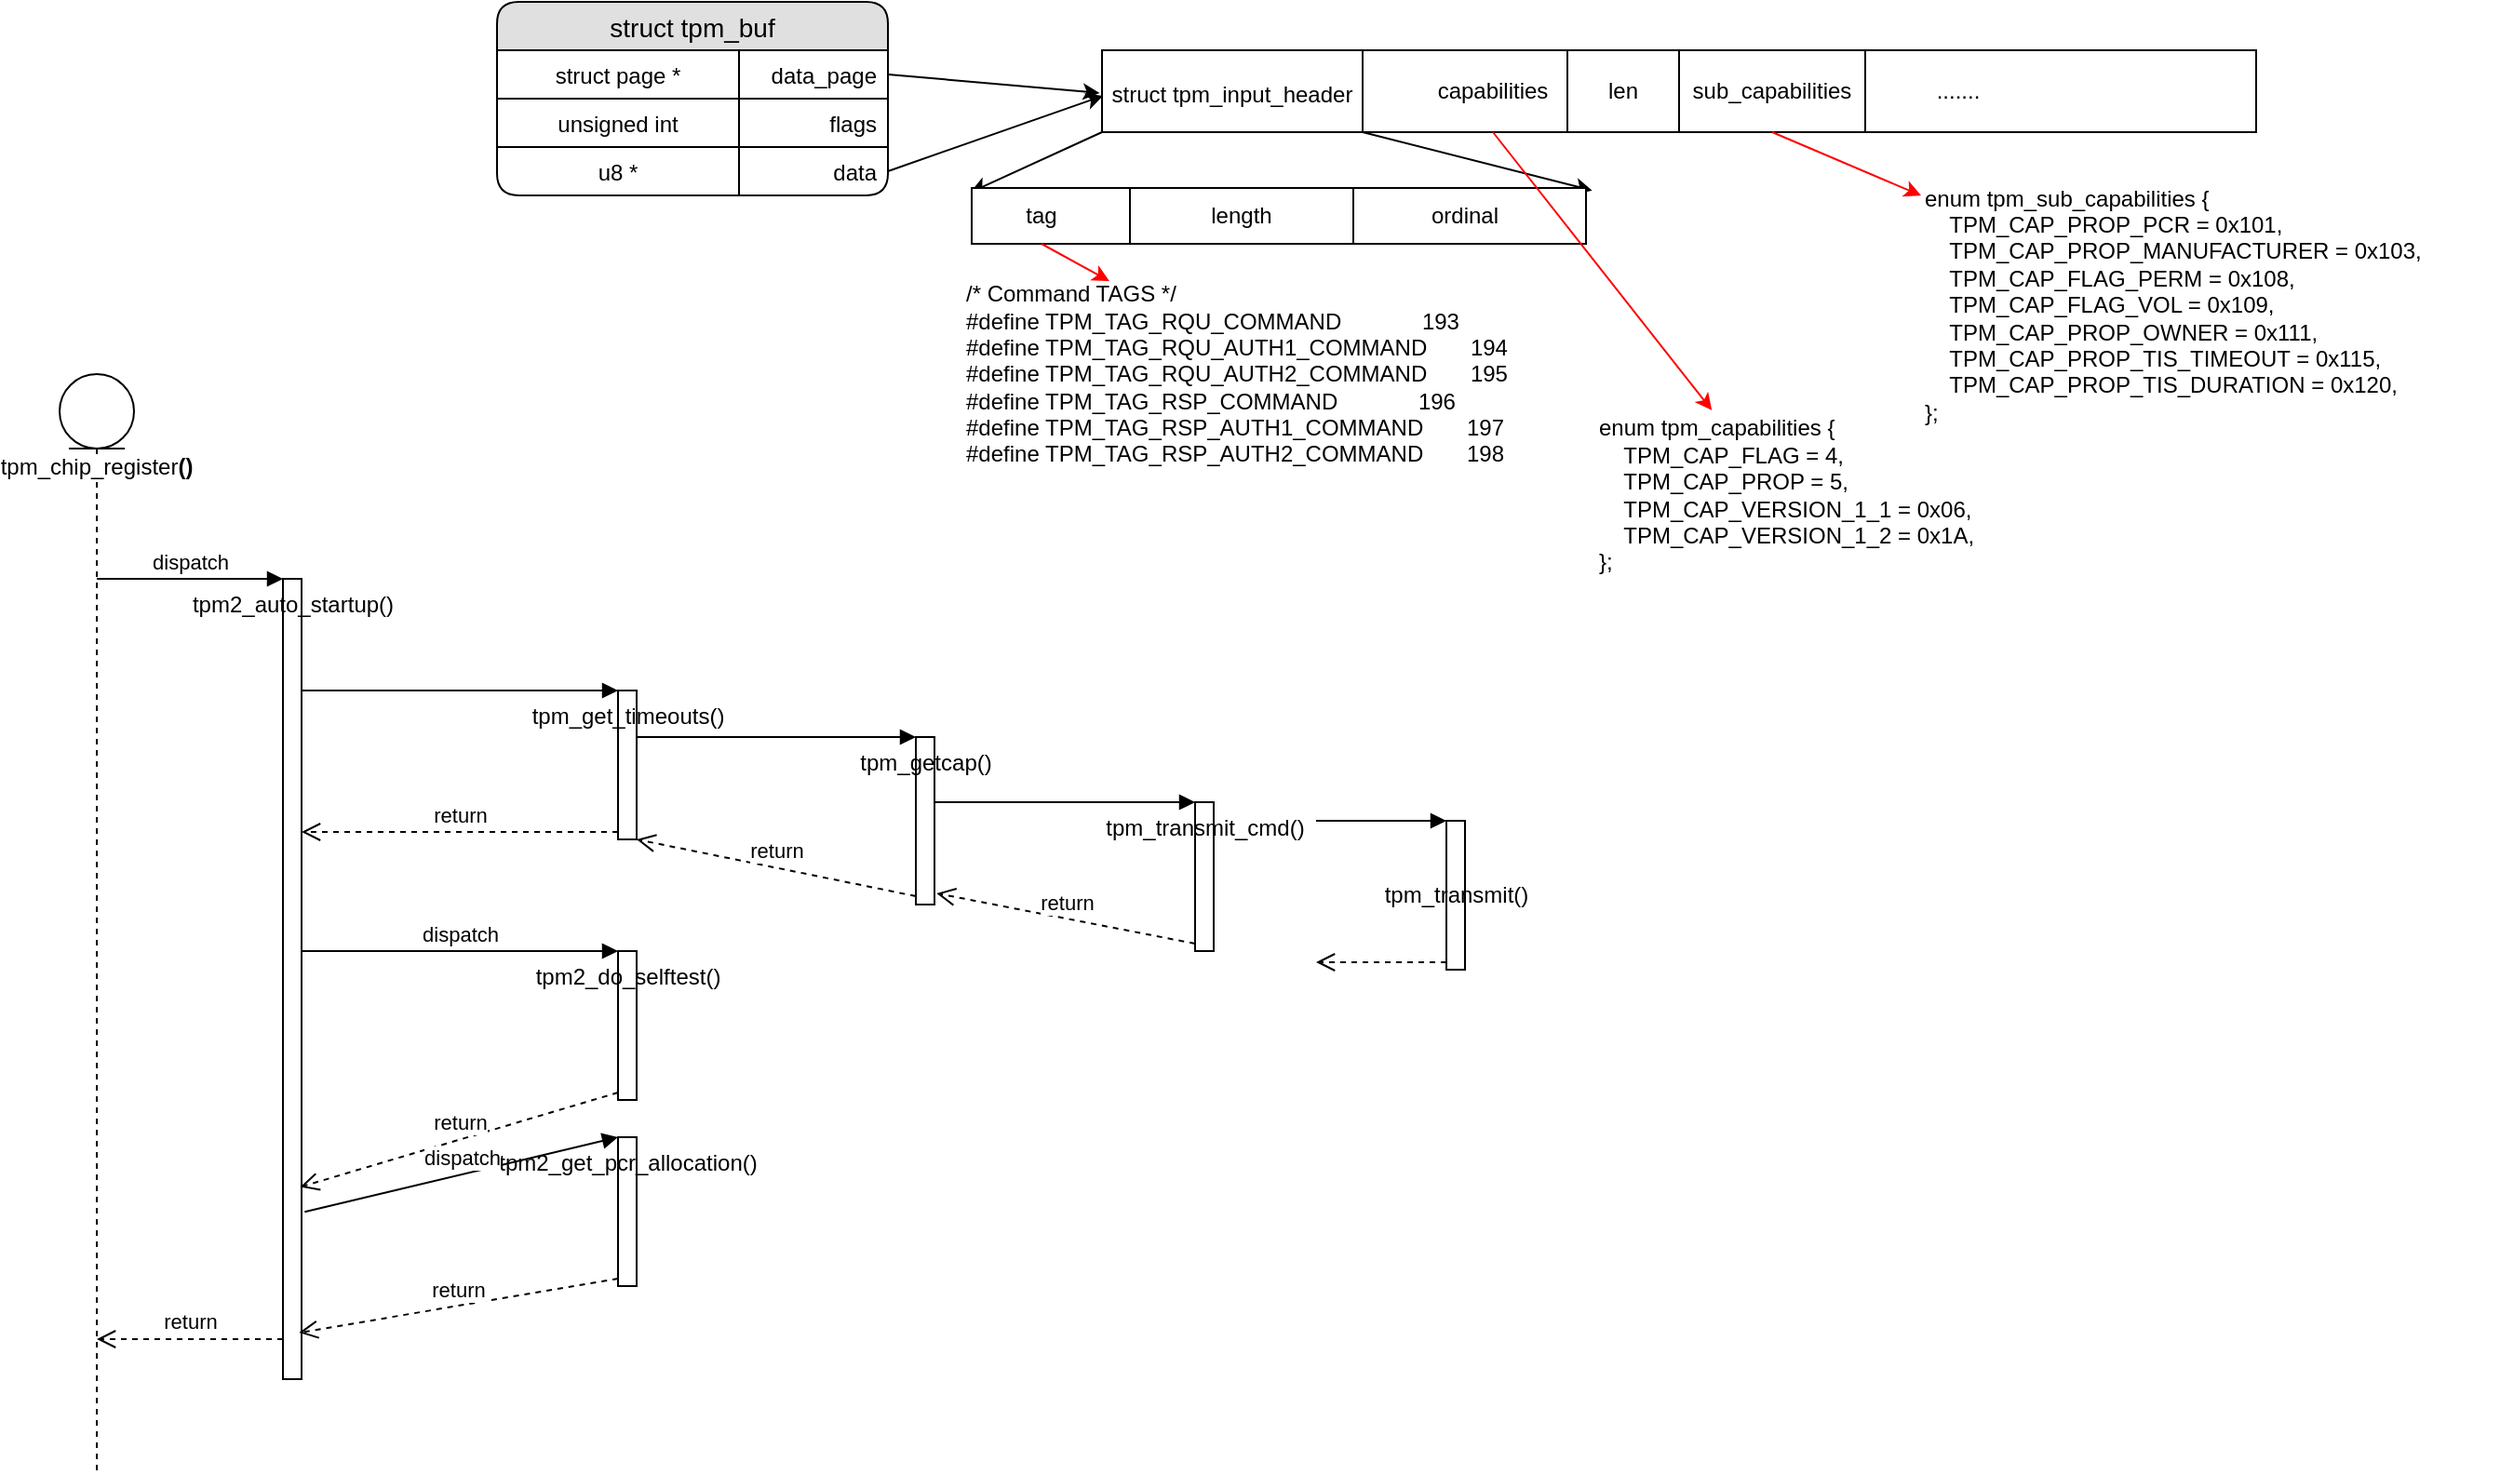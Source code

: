 <mxfile version="12.0.2" type="github" pages="1"><diagram name="Page-1" id="13e1069c-82ec-6db2-03f1-153e76fe0fe0"><mxGraphModel dx="928" dy="590" grid="1" gridSize="10" guides="1" tooltips="1" connect="1" arrows="1" fold="1" page="1" pageScale="1" pageWidth="1100" pageHeight="850" background="#ffffff" math="0" shadow="0"><root><mxCell id="0"/><mxCell id="1" parent="0"/><mxCell id="Mt0ZXmhcroYEEl3PlKNf-1" value="tpm_chip_register&lt;b&gt;()&lt;/b&gt;" style="shape=umlLifeline;participant=umlEntity;perimeter=lifelinePerimeter;whiteSpace=wrap;html=1;container=1;collapsible=0;recursiveResize=0;verticalAlign=top;spacingTop=36;labelBackgroundColor=#ffffff;outlineConnect=0;" vertex="1" parent="1"><mxGeometry x="190" y="230" width="40" height="590" as="geometry"/></mxCell><mxCell id="Mt0ZXmhcroYEEl3PlKNf-6" value="tpm2_auto_startup()" style="html=1;points=[];perimeter=orthogonalPerimeter;verticalAlign=top;" vertex="1" parent="1"><mxGeometry x="310" y="340" width="10" height="430" as="geometry"/></mxCell><mxCell id="Mt0ZXmhcroYEEl3PlKNf-7" value="dispatch" style="html=1;verticalAlign=bottom;endArrow=block;entryX=0;entryY=0;" edge="1" target="Mt0ZXmhcroYEEl3PlKNf-6" parent="1" source="Mt0ZXmhcroYEEl3PlKNf-1"><mxGeometry relative="1" as="geometry"><mxPoint x="215" y="260.0" as="sourcePoint"/></mxGeometry></mxCell><mxCell id="Mt0ZXmhcroYEEl3PlKNf-8" value="return" style="html=1;verticalAlign=bottom;endArrow=open;dashed=1;endSize=8;exitX=0;exitY=0.95;" edge="1" source="Mt0ZXmhcroYEEl3PlKNf-6" parent="1" target="Mt0ZXmhcroYEEl3PlKNf-1"><mxGeometry relative="1" as="geometry"><mxPoint x="240" y="336" as="targetPoint"/></mxGeometry></mxCell><mxCell id="Mt0ZXmhcroYEEl3PlKNf-9" value="tpm_get_timeouts()" style="html=1;points=[];perimeter=orthogonalPerimeter;verticalAlign=top;" vertex="1" parent="1"><mxGeometry x="490" y="400" width="10" height="80" as="geometry"/></mxCell><mxCell id="Mt0ZXmhcroYEEl3PlKNf-10" value="" style="html=1;verticalAlign=bottom;endArrow=block;entryX=0;entryY=0;" edge="1" target="Mt0ZXmhcroYEEl3PlKNf-9" parent="1" source="Mt0ZXmhcroYEEl3PlKNf-6"><mxGeometry relative="1" as="geometry"><mxPoint x="330" y="280" as="sourcePoint"/></mxGeometry></mxCell><mxCell id="Mt0ZXmhcroYEEl3PlKNf-11" value="return" style="html=1;verticalAlign=bottom;endArrow=open;dashed=1;endSize=8;exitX=0;exitY=0.95;" edge="1" source="Mt0ZXmhcroYEEl3PlKNf-9" parent="1" target="Mt0ZXmhcroYEEl3PlKNf-6"><mxGeometry relative="1" as="geometry"><mxPoint x="330" y="356" as="targetPoint"/></mxGeometry></mxCell><mxCell id="Mt0ZXmhcroYEEl3PlKNf-14" value="tpm2_do_selftest()" style="html=1;points=[];perimeter=orthogonalPerimeter;verticalAlign=top;" vertex="1" parent="1"><mxGeometry x="490" y="540" width="10" height="80" as="geometry"/></mxCell><mxCell id="Mt0ZXmhcroYEEl3PlKNf-15" value="dispatch" style="html=1;verticalAlign=bottom;endArrow=block;entryX=0;entryY=0;" edge="1" target="Mt0ZXmhcroYEEl3PlKNf-14" parent="1" source="Mt0ZXmhcroYEEl3PlKNf-6"><mxGeometry relative="1" as="geometry"><mxPoint x="320" y="425" as="sourcePoint"/></mxGeometry></mxCell><mxCell id="Mt0ZXmhcroYEEl3PlKNf-16" value="return" style="html=1;verticalAlign=bottom;endArrow=open;dashed=1;endSize=8;exitX=0;exitY=0.95;entryX=0.922;entryY=0.76;entryDx=0;entryDy=0;entryPerimeter=0;" edge="1" source="Mt0ZXmhcroYEEl3PlKNf-14" parent="1" target="Mt0ZXmhcroYEEl3PlKNf-6"><mxGeometry relative="1" as="geometry"><mxPoint x="420" y="501" as="targetPoint"/></mxGeometry></mxCell><mxCell id="Mt0ZXmhcroYEEl3PlKNf-17" value="tpm2_get_pcr_allocation()" style="html=1;points=[];perimeter=orthogonalPerimeter;verticalAlign=top;align=center;" vertex="1" parent="1"><mxGeometry x="490" y="640" width="10" height="80" as="geometry"/></mxCell><mxCell id="Mt0ZXmhcroYEEl3PlKNf-18" value="dispatch" style="html=1;verticalAlign=bottom;endArrow=block;entryX=0;entryY=0;exitX=1.167;exitY=0.791;exitDx=0;exitDy=0;exitPerimeter=0;" edge="1" target="Mt0ZXmhcroYEEl3PlKNf-17" parent="1" source="Mt0ZXmhcroYEEl3PlKNf-6"><mxGeometry relative="1" as="geometry"><mxPoint x="420" y="640" as="sourcePoint"/></mxGeometry></mxCell><mxCell id="Mt0ZXmhcroYEEl3PlKNf-19" value="return" style="html=1;verticalAlign=bottom;endArrow=open;dashed=1;endSize=8;exitX=0;exitY=0.95;entryX=0.867;entryY=0.942;entryDx=0;entryDy=0;entryPerimeter=0;" edge="1" source="Mt0ZXmhcroYEEl3PlKNf-17" parent="1" target="Mt0ZXmhcroYEEl3PlKNf-6"><mxGeometry relative="1" as="geometry"><mxPoint x="420" y="716" as="targetPoint"/></mxGeometry></mxCell><mxCell id="Mt0ZXmhcroYEEl3PlKNf-22" value="tpm_getcap()" style="html=1;points=[];perimeter=orthogonalPerimeter;verticalAlign=top;" vertex="1" parent="1"><mxGeometry x="650" y="425" width="10" height="90" as="geometry"/></mxCell><mxCell id="Mt0ZXmhcroYEEl3PlKNf-23" value="" style="html=1;verticalAlign=bottom;endArrow=block;entryX=0;entryY=0;align=left;" edge="1" target="Mt0ZXmhcroYEEl3PlKNf-22" parent="1" source="Mt0ZXmhcroYEEl3PlKNf-9"><mxGeometry relative="1" as="geometry"><mxPoint x="560" y="320" as="sourcePoint"/></mxGeometry></mxCell><mxCell id="Mt0ZXmhcroYEEl3PlKNf-24" value="return" style="html=1;verticalAlign=bottom;endArrow=open;dashed=1;endSize=8;exitX=0;exitY=0.95;" edge="1" source="Mt0ZXmhcroYEEl3PlKNf-22" parent="1" target="Mt0ZXmhcroYEEl3PlKNf-9"><mxGeometry relative="1" as="geometry"><mxPoint x="560" y="349" as="targetPoint"/></mxGeometry></mxCell><mxCell id="Mt0ZXmhcroYEEl3PlKNf-78" value="struct tpm_buf" style="swimlane;fontStyle=0;childLayout=stackLayout;horizontal=1;startSize=26;fillColor=#e0e0e0;horizontalStack=0;resizeParent=1;resizeParentMax=0;resizeLast=0;collapsible=1;marginBottom=0;swimlaneFillColor=#ffffff;align=center;fontSize=14;rounded=1;shadow=0;glass=0;comic=0;" vertex="1" parent="1"><mxGeometry x="425" y="30" width="210" height="104" as="geometry"/></mxCell><mxCell id="Mt0ZXmhcroYEEl3PlKNf-79" value="data_page" style="shape=partialRectangle;top=0;left=0;right=0;bottom=1;align=right;verticalAlign=top;fillColor=none;spacingLeft=34;spacingRight=4;overflow=hidden;rotatable=0;points=[[0,0.5],[1,0.5]];portConstraint=eastwest;dropTarget=0;fontSize=12;" vertex="1" parent="Mt0ZXmhcroYEEl3PlKNf-78"><mxGeometry y="26" width="210" height="26" as="geometry"/></mxCell><mxCell id="Mt0ZXmhcroYEEl3PlKNf-80" value="struct page *" style="shape=partialRectangle;top=0;left=0;bottom=0;fillColor=none;align=center;verticalAlign=top;spacingLeft=4;spacingRight=4;overflow=hidden;rotatable=0;points=[];portConstraint=eastwest;part=1;fontSize=12;" vertex="1" connectable="0" parent="Mt0ZXmhcroYEEl3PlKNf-79"><mxGeometry width="130" height="26" as="geometry"/></mxCell><mxCell id="Mt0ZXmhcroYEEl3PlKNf-81" value="flags" style="shape=partialRectangle;top=0;left=0;right=0;bottom=1;align=right;verticalAlign=top;spacingLeft=34;spacingRight=4;overflow=hidden;rotatable=0;points=[[0,0.5],[1,0.5]];portConstraint=eastwest;dropTarget=0;fontSize=12;fillColor=none;" vertex="1" parent="Mt0ZXmhcroYEEl3PlKNf-78"><mxGeometry y="52" width="210" height="26" as="geometry"/></mxCell><mxCell id="Mt0ZXmhcroYEEl3PlKNf-82" value="unsigned int" style="shape=partialRectangle;top=0;left=0;bottom=0;fillColor=none;align=center;verticalAlign=top;spacingLeft=4;spacingRight=4;overflow=hidden;rotatable=0;points=[];portConstraint=eastwest;part=1;fontSize=12;" vertex="1" connectable="0" parent="Mt0ZXmhcroYEEl3PlKNf-81"><mxGeometry width="130" height="26" as="geometry"/></mxCell><mxCell id="Mt0ZXmhcroYEEl3PlKNf-83" value="data" style="shape=partialRectangle;top=0;left=0;right=0;bottom=1;align=right;verticalAlign=top;spacingLeft=34;spacingRight=4;overflow=hidden;rotatable=0;points=[[0,0.5],[1,0.5]];portConstraint=eastwest;dropTarget=0;fontSize=12;fillColor=none;strokeColor=none;" vertex="1" parent="Mt0ZXmhcroYEEl3PlKNf-78"><mxGeometry y="78" width="210" height="26" as="geometry"/></mxCell><mxCell id="Mt0ZXmhcroYEEl3PlKNf-84" value="u8 *" style="shape=partialRectangle;top=0;left=0;bottom=0;fillColor=none;align=center;verticalAlign=top;spacingLeft=4;spacingRight=4;overflow=hidden;rotatable=0;points=[];portConstraint=eastwest;part=1;fontSize=12;" vertex="1" connectable="0" parent="Mt0ZXmhcroYEEl3PlKNf-83"><mxGeometry width="130" height="26" as="geometry"/></mxCell><mxCell id="Mt0ZXmhcroYEEl3PlKNf-91" value="&lt;font color=&quot;#000000&quot;&gt;&lt;/font&gt;" style="verticalLabelPosition=bottom;verticalAlign=top;html=1;shape=mxgraph.basic.rect;fillColor=#ffffff;fillColor2=none;strokeColor=#000000;strokeWidth=1;size=20;indent=5;rounded=0;shadow=0;glass=0;comic=0;fontColor=#FF6666;align=center;" vertex="1" parent="1"><mxGeometry x="750" y="56" width="620" height="44" as="geometry"/></mxCell><mxCell id="Mt0ZXmhcroYEEl3PlKNf-98" style="edgeStyle=none;rounded=0;orthogonalLoop=1;jettySize=auto;html=1;exitX=0;exitY=1;exitDx=0;exitDy=0;entryX=-0.002;entryY=0.078;entryDx=0;entryDy=0;entryPerimeter=0;fontColor=#FF6666;" edge="1" parent="1" source="Mt0ZXmhcroYEEl3PlKNf-93" target="Mt0ZXmhcroYEEl3PlKNf-97"><mxGeometry relative="1" as="geometry"/></mxCell><mxCell id="Mt0ZXmhcroYEEl3PlKNf-93" value="&lt;font color=&quot;#000000&quot;&gt;struct tpm_input_header&lt;/font&gt;" style="shape=partialRectangle;whiteSpace=wrap;html=1;right=0;top=0;bottom=0;fillColor=none;routingCenterX=-0.5;rounded=0;shadow=0;glass=0;comic=0;fontColor=#FF6666;align=center;" vertex="1" parent="1"><mxGeometry x="750" y="60" width="140" height="40" as="geometry"/></mxCell><mxCell id="Mt0ZXmhcroYEEl3PlKNf-99" style="edgeStyle=none;rounded=0;orthogonalLoop=1;jettySize=auto;html=1;exitX=0;exitY=1;exitDx=0;exitDy=0;entryX=1.01;entryY=0.045;entryDx=0;entryDy=0;entryPerimeter=0;fontColor=#FF6666;" edge="1" parent="1" source="Mt0ZXmhcroYEEl3PlKNf-94" target="Mt0ZXmhcroYEEl3PlKNf-97"><mxGeometry relative="1" as="geometry"/></mxCell><mxCell id="Mt0ZXmhcroYEEl3PlKNf-94" value="&lt;font color=&quot;#000000&quot;&gt;capabilities&lt;/font&gt;" style="shape=partialRectangle;whiteSpace=wrap;html=1;right=0;top=0;bottom=0;fillColor=none;routingCenterX=-0.5;rounded=0;shadow=0;glass=0;comic=0;fontColor=#FF6666;align=center;" vertex="1" parent="1"><mxGeometry x="890" y="56" width="140" height="44" as="geometry"/></mxCell><mxCell id="Mt0ZXmhcroYEEl3PlKNf-95" style="rounded=0;orthogonalLoop=1;jettySize=auto;html=1;exitX=1;exitY=0.5;exitDx=0;exitDy=0;entryX=-0.002;entryY=0.522;entryDx=0;entryDy=0;fontColor=#FF6666;entryPerimeter=0;" edge="1" parent="1" source="Mt0ZXmhcroYEEl3PlKNf-79" target="Mt0ZXmhcroYEEl3PlKNf-91"><mxGeometry relative="1" as="geometry"/></mxCell><mxCell id="Mt0ZXmhcroYEEl3PlKNf-96" style="rounded=0;orthogonalLoop=1;jettySize=auto;html=1;exitX=1;exitY=0.5;exitDx=0;exitDy=0;entryX=0.001;entryY=0.556;entryDx=0;entryDy=0;fontColor=#FF6666;entryPerimeter=0;" edge="1" parent="1" source="Mt0ZXmhcroYEEl3PlKNf-83" target="Mt0ZXmhcroYEEl3PlKNf-91"><mxGeometry relative="1" as="geometry"/></mxCell><mxCell id="Mt0ZXmhcroYEEl3PlKNf-97" value="&lt;font color=&quot;#000000&quot;&gt;&lt;/font&gt;" style="verticalLabelPosition=bottom;verticalAlign=top;html=1;shape=mxgraph.basic.rect;fillColor=#ffffff;fillColor2=none;strokeColor=#000000;strokeWidth=1;size=20;indent=5;rounded=0;shadow=0;glass=0;comic=0;fontColor=#FF6666;align=center;" vertex="1" parent="1"><mxGeometry x="680" y="130" width="330" height="30" as="geometry"/></mxCell><mxCell id="Mt0ZXmhcroYEEl3PlKNf-104" style="edgeStyle=none;rounded=0;orthogonalLoop=1;jettySize=auto;html=1;exitX=0.5;exitY=1;exitDx=0;exitDy=0;fontColor=#000000;strokeColor=#FF0000;" edge="1" parent="1" source="Mt0ZXmhcroYEEl3PlKNf-100" target="Mt0ZXmhcroYEEl3PlKNf-103"><mxGeometry relative="1" as="geometry"/></mxCell><mxCell id="Mt0ZXmhcroYEEl3PlKNf-100" value="&lt;font color=&quot;#000000&quot;&gt;tag&lt;br&gt;&lt;/font&gt;" style="shape=partialRectangle;whiteSpace=wrap;html=1;right=0;top=0;bottom=0;fillColor=none;routingCenterX=-0.5;rounded=0;shadow=0;glass=0;comic=0;fontColor=#FF6666;align=center;" vertex="1" parent="1"><mxGeometry x="680" y="130" width="75" height="30" as="geometry"/></mxCell><mxCell id="Mt0ZXmhcroYEEl3PlKNf-101" value="&lt;font color=&quot;#000000&quot;&gt;length&lt;br&gt;&lt;/font&gt;" style="shape=partialRectangle;whiteSpace=wrap;html=1;right=0;top=0;bottom=0;fillColor=none;routingCenterX=-0.5;rounded=0;shadow=0;glass=0;comic=0;fontColor=#FF6666;align=center;" vertex="1" parent="1"><mxGeometry x="765" y="130" width="120" height="30" as="geometry"/></mxCell><mxCell id="Mt0ZXmhcroYEEl3PlKNf-102" value="&lt;font color=&quot;#000000&quot;&gt;ordinal&lt;br&gt;&lt;/font&gt;" style="shape=partialRectangle;whiteSpace=wrap;html=1;right=0;top=0;bottom=0;fillColor=none;routingCenterX=-0.5;rounded=0;shadow=0;glass=0;comic=0;fontColor=#FF6666;align=center;" vertex="1" parent="1"><mxGeometry x="885" y="130" width="120" height="30" as="geometry"/></mxCell><mxCell id="Mt0ZXmhcroYEEl3PlKNf-103" value="&lt;div&gt;/* Command TAGS */&lt;/div&gt;&lt;div&gt;#define TPM_TAG_RQU_COMMAND&amp;nbsp; &amp;nbsp; &amp;nbsp; &amp;nbsp; &amp;nbsp; &amp;nbsp; &amp;nbsp;193&lt;/div&gt;&lt;div&gt;#define TPM_TAG_RQU_AUTH1_COMMAND&amp;nbsp; &amp;nbsp; &amp;nbsp; &amp;nbsp;194&lt;/div&gt;&lt;div&gt;#define TPM_TAG_RQU_AUTH2_COMMAND&amp;nbsp; &amp;nbsp; &amp;nbsp; &amp;nbsp;195&lt;/div&gt;&lt;div&gt;#define TPM_TAG_RSP_COMMAND&amp;nbsp; &amp;nbsp; &amp;nbsp; &amp;nbsp; &amp;nbsp; &amp;nbsp; &amp;nbsp;196&lt;/div&gt;&lt;div&gt;#define TPM_TAG_RSP_AUTH1_COMMAND&amp;nbsp; &amp;nbsp; &amp;nbsp; &amp;nbsp;197&lt;/div&gt;&lt;div&gt;#define TPM_TAG_RSP_AUTH2_COMMAND&amp;nbsp; &amp;nbsp; &amp;nbsp; &amp;nbsp;198&lt;/div&gt;" style="text;html=1;resizable=0;autosize=1;align=left;verticalAlign=middle;points=[];fillColor=none;strokeColor=none;rounded=0;shadow=0;glass=0;comic=0;fontColor=#000000;" vertex="1" parent="1"><mxGeometry x="675" y="180" width="340" height="100" as="geometry"/></mxCell><mxCell id="Mt0ZXmhcroYEEl3PlKNf-105" value="&lt;font color=&quot;#000000&quot;&gt;len&lt;/font&gt;" style="shape=partialRectangle;whiteSpace=wrap;html=1;right=0;top=0;bottom=0;fillColor=none;routingCenterX=-0.5;rounded=0;shadow=0;glass=0;comic=0;fontColor=#FF6666;align=center;" vertex="1" parent="1"><mxGeometry x="1000" y="56" width="60" height="44" as="geometry"/></mxCell><mxCell id="Mt0ZXmhcroYEEl3PlKNf-112" style="edgeStyle=none;rounded=0;orthogonalLoop=1;jettySize=auto;html=1;exitX=0.5;exitY=1;exitDx=0;exitDy=0;strokeColor=#FF0000;fontColor=#000000;" edge="1" parent="1" source="Mt0ZXmhcroYEEl3PlKNf-106" target="Mt0ZXmhcroYEEl3PlKNf-111"><mxGeometry relative="1" as="geometry"/></mxCell><mxCell id="Mt0ZXmhcroYEEl3PlKNf-106" value="&lt;font color=&quot;#000000&quot;&gt;sub_capabilities&lt;/font&gt;" style="shape=partialRectangle;whiteSpace=wrap;html=1;right=0;top=0;bottom=0;fillColor=none;routingCenterX=-0.5;rounded=0;shadow=0;glass=0;comic=0;fontColor=#FF6666;align=center;" vertex="1" parent="1"><mxGeometry x="1060" y="56" width="100" height="44" as="geometry"/></mxCell><mxCell id="Mt0ZXmhcroYEEl3PlKNf-108" value="&lt;font color=&quot;#000000&quot;&gt;.......&lt;/font&gt;" style="shape=partialRectangle;whiteSpace=wrap;html=1;right=0;top=0;bottom=0;fillColor=none;routingCenterX=-0.5;rounded=0;shadow=0;glass=0;comic=0;fontColor=#FF6666;align=center;" vertex="1" parent="1"><mxGeometry x="1160" y="56" width="100" height="44" as="geometry"/></mxCell><mxCell id="Mt0ZXmhcroYEEl3PlKNf-109" value="&lt;div&gt;enum tpm_capabilities {&lt;/div&gt;&lt;div&gt;&amp;nbsp; &amp;nbsp; TPM_CAP_FLAG = 4,&lt;/div&gt;&lt;div&gt;&amp;nbsp; &amp;nbsp; TPM_CAP_PROP = 5,&lt;/div&gt;&lt;div&gt;&amp;nbsp; &amp;nbsp; TPM_CAP_VERSION_1_1 = 0x06,&lt;/div&gt;&lt;div&gt;&amp;nbsp; &amp;nbsp; TPM_CAP_VERSION_1_2 = 0x1A,&lt;/div&gt;&lt;div&gt;};&lt;/div&gt;" style="text;html=1;resizable=0;autosize=1;align=left;verticalAlign=middle;points=[];fillColor=none;strokeColor=none;rounded=0;shadow=0;glass=0;comic=0;fontColor=#000000;" vertex="1" parent="1"><mxGeometry x="1015" y="250" width="240" height="90" as="geometry"/></mxCell><mxCell id="Mt0ZXmhcroYEEl3PlKNf-110" style="edgeStyle=none;rounded=0;orthogonalLoop=1;jettySize=auto;html=1;exitX=0.5;exitY=1;exitDx=0;exitDy=0;entryX=0.261;entryY=-0.006;entryDx=0;entryDy=0;entryPerimeter=0;strokeColor=#FF0000;fontColor=#000000;" edge="1" parent="1" source="Mt0ZXmhcroYEEl3PlKNf-94" target="Mt0ZXmhcroYEEl3PlKNf-109"><mxGeometry relative="1" as="geometry"/></mxCell><mxCell id="Mt0ZXmhcroYEEl3PlKNf-111" value="&lt;div&gt;enum tpm_sub_capabilities {&lt;/div&gt;&lt;div&gt;&amp;nbsp; &amp;nbsp; TPM_CAP_PROP_PCR = 0x101,&lt;/div&gt;&lt;div&gt;&amp;nbsp; &amp;nbsp; TPM_CAP_PROP_MANUFACTURER = 0x103,&lt;/div&gt;&lt;div&gt;&amp;nbsp; &amp;nbsp; TPM_CAP_FLAG_PERM = 0x108,&lt;/div&gt;&lt;div&gt;&amp;nbsp; &amp;nbsp; TPM_CAP_FLAG_VOL = 0x109,&lt;/div&gt;&lt;div&gt;&amp;nbsp; &amp;nbsp; TPM_CAP_PROP_OWNER = 0x111,&lt;/div&gt;&lt;div&gt;&amp;nbsp; &amp;nbsp; TPM_CAP_PROP_TIS_TIMEOUT = 0x115,&lt;/div&gt;&lt;div&gt;&amp;nbsp; &amp;nbsp; TPM_CAP_PROP_TIS_DURATION = 0x120,&lt;/div&gt;&lt;div&gt;};&lt;/div&gt;&lt;div&gt;&lt;br&gt;&lt;/div&gt;" style="text;html=1;resizable=0;autosize=1;align=left;verticalAlign=middle;points=[];fillColor=none;strokeColor=none;rounded=0;shadow=0;glass=0;comic=0;fontColor=#000000;" vertex="1" parent="1"><mxGeometry x="1190" y="130" width="310" height="140" as="geometry"/></mxCell><mxCell id="Mt0ZXmhcroYEEl3PlKNf-113" value="tpm_transmit_cmd()" style="html=1;points=[];perimeter=orthogonalPerimeter;rounded=0;shadow=0;glass=0;comic=0;fontColor=#000000;align=center;verticalAlign=top;" vertex="1" parent="1"><mxGeometry x="800" y="460" width="10" height="80" as="geometry"/></mxCell><mxCell id="Mt0ZXmhcroYEEl3PlKNf-114" value="" style="html=1;verticalAlign=bottom;endArrow=block;entryX=0;entryY=0;strokeColor=#000000;fontColor=#000000;align=left;" edge="1" target="Mt0ZXmhcroYEEl3PlKNf-113" parent="1" source="Mt0ZXmhcroYEEl3PlKNf-22"><mxGeometry relative="1" as="geometry"><mxPoint x="675" y="445" as="sourcePoint"/></mxGeometry></mxCell><mxCell id="Mt0ZXmhcroYEEl3PlKNf-115" value="return" style="html=1;verticalAlign=bottom;endArrow=open;dashed=1;endSize=8;exitX=0;exitY=0.95;strokeColor=#000000;fontColor=#000000;entryX=1.111;entryY=0.933;entryDx=0;entryDy=0;entryPerimeter=0;" edge="1" source="Mt0ZXmhcroYEEl3PlKNf-113" parent="1" target="Mt0ZXmhcroYEEl3PlKNf-22"><mxGeometry relative="1" as="geometry"><mxPoint x="675" y="521" as="targetPoint"/></mxGeometry></mxCell><mxCell id="Mt0ZXmhcroYEEl3PlKNf-119" value="tpm_transmit()" style="html=1;points=[];perimeter=orthogonalPerimeter;rounded=0;shadow=0;glass=0;comic=0;fontColor=#000000;align=center;" vertex="1" parent="1"><mxGeometry x="935" y="470" width="10" height="80" as="geometry"/></mxCell><mxCell id="Mt0ZXmhcroYEEl3PlKNf-120" value="" style="html=1;verticalAlign=bottom;endArrow=block;entryX=0;entryY=0;strokeColor=#000000;fontColor=#000000;align=left;" edge="1" target="Mt0ZXmhcroYEEl3PlKNf-119" parent="1"><mxGeometry relative="1" as="geometry"><mxPoint x="865" y="470" as="sourcePoint"/></mxGeometry></mxCell><mxCell id="Mt0ZXmhcroYEEl3PlKNf-121" value="" style="html=1;verticalAlign=bottom;endArrow=open;dashed=1;endSize=8;exitX=0;exitY=0.95;strokeColor=#000000;fontColor=#000000;align=left;" edge="1" source="Mt0ZXmhcroYEEl3PlKNf-119" parent="1"><mxGeometry relative="1" as="geometry"><mxPoint x="865" y="546" as="targetPoint"/></mxGeometry></mxCell></root></mxGraphModel></diagram></mxfile>
